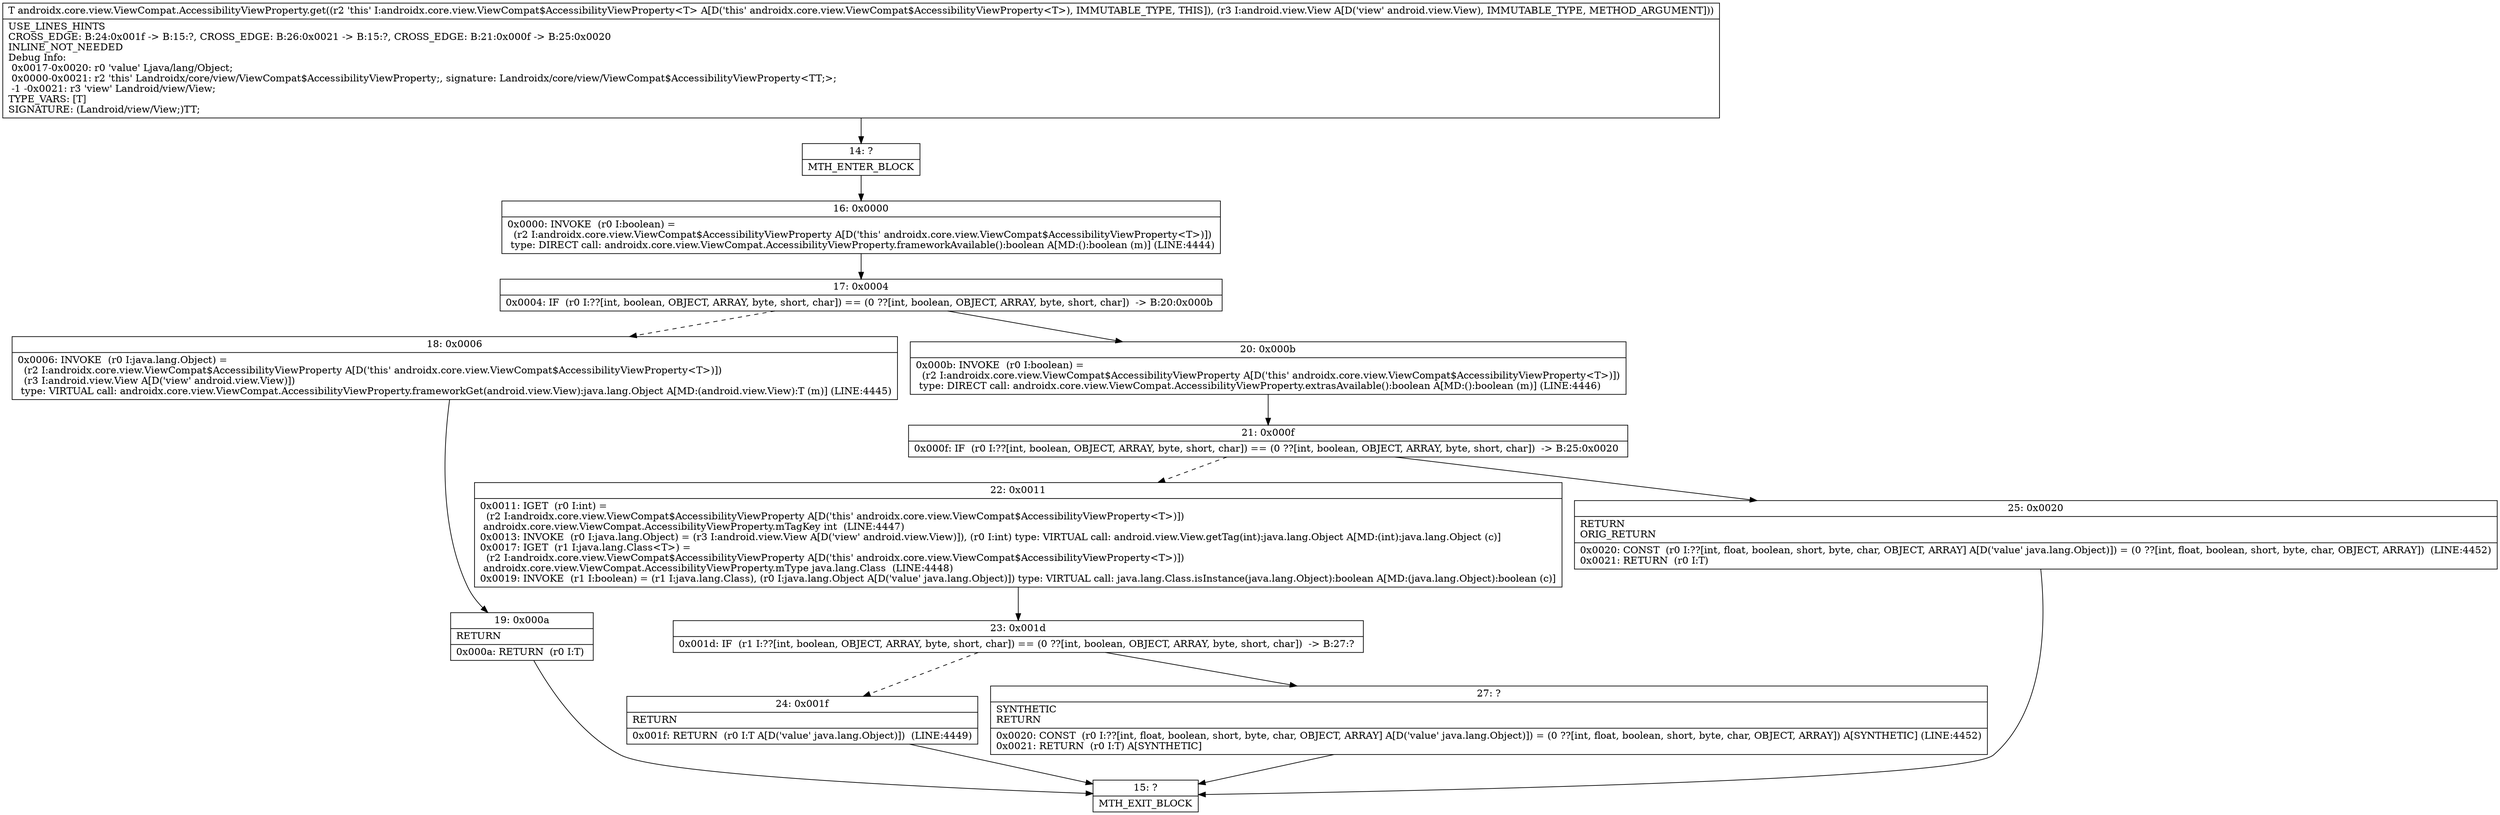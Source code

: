 digraph "CFG forandroidx.core.view.ViewCompat.AccessibilityViewProperty.get(Landroid\/view\/View;)Ljava\/lang\/Object;" {
Node_14 [shape=record,label="{14\:\ ?|MTH_ENTER_BLOCK\l}"];
Node_16 [shape=record,label="{16\:\ 0x0000|0x0000: INVOKE  (r0 I:boolean) = \l  (r2 I:androidx.core.view.ViewCompat$AccessibilityViewProperty A[D('this' androidx.core.view.ViewCompat$AccessibilityViewProperty\<T\>)])\l type: DIRECT call: androidx.core.view.ViewCompat.AccessibilityViewProperty.frameworkAvailable():boolean A[MD:():boolean (m)] (LINE:4444)\l}"];
Node_17 [shape=record,label="{17\:\ 0x0004|0x0004: IF  (r0 I:??[int, boolean, OBJECT, ARRAY, byte, short, char]) == (0 ??[int, boolean, OBJECT, ARRAY, byte, short, char])  \-\> B:20:0x000b \l}"];
Node_18 [shape=record,label="{18\:\ 0x0006|0x0006: INVOKE  (r0 I:java.lang.Object) = \l  (r2 I:androidx.core.view.ViewCompat$AccessibilityViewProperty A[D('this' androidx.core.view.ViewCompat$AccessibilityViewProperty\<T\>)])\l  (r3 I:android.view.View A[D('view' android.view.View)])\l type: VIRTUAL call: androidx.core.view.ViewCompat.AccessibilityViewProperty.frameworkGet(android.view.View):java.lang.Object A[MD:(android.view.View):T (m)] (LINE:4445)\l}"];
Node_19 [shape=record,label="{19\:\ 0x000a|RETURN\l|0x000a: RETURN  (r0 I:T) \l}"];
Node_15 [shape=record,label="{15\:\ ?|MTH_EXIT_BLOCK\l}"];
Node_20 [shape=record,label="{20\:\ 0x000b|0x000b: INVOKE  (r0 I:boolean) = \l  (r2 I:androidx.core.view.ViewCompat$AccessibilityViewProperty A[D('this' androidx.core.view.ViewCompat$AccessibilityViewProperty\<T\>)])\l type: DIRECT call: androidx.core.view.ViewCompat.AccessibilityViewProperty.extrasAvailable():boolean A[MD:():boolean (m)] (LINE:4446)\l}"];
Node_21 [shape=record,label="{21\:\ 0x000f|0x000f: IF  (r0 I:??[int, boolean, OBJECT, ARRAY, byte, short, char]) == (0 ??[int, boolean, OBJECT, ARRAY, byte, short, char])  \-\> B:25:0x0020 \l}"];
Node_22 [shape=record,label="{22\:\ 0x0011|0x0011: IGET  (r0 I:int) = \l  (r2 I:androidx.core.view.ViewCompat$AccessibilityViewProperty A[D('this' androidx.core.view.ViewCompat$AccessibilityViewProperty\<T\>)])\l androidx.core.view.ViewCompat.AccessibilityViewProperty.mTagKey int  (LINE:4447)\l0x0013: INVOKE  (r0 I:java.lang.Object) = (r3 I:android.view.View A[D('view' android.view.View)]), (r0 I:int) type: VIRTUAL call: android.view.View.getTag(int):java.lang.Object A[MD:(int):java.lang.Object (c)]\l0x0017: IGET  (r1 I:java.lang.Class\<T\>) = \l  (r2 I:androidx.core.view.ViewCompat$AccessibilityViewProperty A[D('this' androidx.core.view.ViewCompat$AccessibilityViewProperty\<T\>)])\l androidx.core.view.ViewCompat.AccessibilityViewProperty.mType java.lang.Class  (LINE:4448)\l0x0019: INVOKE  (r1 I:boolean) = (r1 I:java.lang.Class), (r0 I:java.lang.Object A[D('value' java.lang.Object)]) type: VIRTUAL call: java.lang.Class.isInstance(java.lang.Object):boolean A[MD:(java.lang.Object):boolean (c)]\l}"];
Node_23 [shape=record,label="{23\:\ 0x001d|0x001d: IF  (r1 I:??[int, boolean, OBJECT, ARRAY, byte, short, char]) == (0 ??[int, boolean, OBJECT, ARRAY, byte, short, char])  \-\> B:27:? \l}"];
Node_24 [shape=record,label="{24\:\ 0x001f|RETURN\l|0x001f: RETURN  (r0 I:T A[D('value' java.lang.Object)])  (LINE:4449)\l}"];
Node_27 [shape=record,label="{27\:\ ?|SYNTHETIC\lRETURN\l|0x0020: CONST  (r0 I:??[int, float, boolean, short, byte, char, OBJECT, ARRAY] A[D('value' java.lang.Object)]) = (0 ??[int, float, boolean, short, byte, char, OBJECT, ARRAY]) A[SYNTHETIC] (LINE:4452)\l0x0021: RETURN  (r0 I:T) A[SYNTHETIC]\l}"];
Node_25 [shape=record,label="{25\:\ 0x0020|RETURN\lORIG_RETURN\l|0x0020: CONST  (r0 I:??[int, float, boolean, short, byte, char, OBJECT, ARRAY] A[D('value' java.lang.Object)]) = (0 ??[int, float, boolean, short, byte, char, OBJECT, ARRAY])  (LINE:4452)\l0x0021: RETURN  (r0 I:T) \l}"];
MethodNode[shape=record,label="{T androidx.core.view.ViewCompat.AccessibilityViewProperty.get((r2 'this' I:androidx.core.view.ViewCompat$AccessibilityViewProperty\<T\> A[D('this' androidx.core.view.ViewCompat$AccessibilityViewProperty\<T\>), IMMUTABLE_TYPE, THIS]), (r3 I:android.view.View A[D('view' android.view.View), IMMUTABLE_TYPE, METHOD_ARGUMENT]))  | USE_LINES_HINTS\lCROSS_EDGE: B:24:0x001f \-\> B:15:?, CROSS_EDGE: B:26:0x0021 \-\> B:15:?, CROSS_EDGE: B:21:0x000f \-\> B:25:0x0020\lINLINE_NOT_NEEDED\lDebug Info:\l  0x0017\-0x0020: r0 'value' Ljava\/lang\/Object;\l  0x0000\-0x0021: r2 'this' Landroidx\/core\/view\/ViewCompat$AccessibilityViewProperty;, signature: Landroidx\/core\/view\/ViewCompat$AccessibilityViewProperty\<TT;\>;\l  \-1 \-0x0021: r3 'view' Landroid\/view\/View;\lTYPE_VARS: [T]\lSIGNATURE: (Landroid\/view\/View;)TT;\l}"];
MethodNode -> Node_14;Node_14 -> Node_16;
Node_16 -> Node_17;
Node_17 -> Node_18[style=dashed];
Node_17 -> Node_20;
Node_18 -> Node_19;
Node_19 -> Node_15;
Node_20 -> Node_21;
Node_21 -> Node_22[style=dashed];
Node_21 -> Node_25;
Node_22 -> Node_23;
Node_23 -> Node_24[style=dashed];
Node_23 -> Node_27;
Node_24 -> Node_15;
Node_27 -> Node_15;
Node_25 -> Node_15;
}

